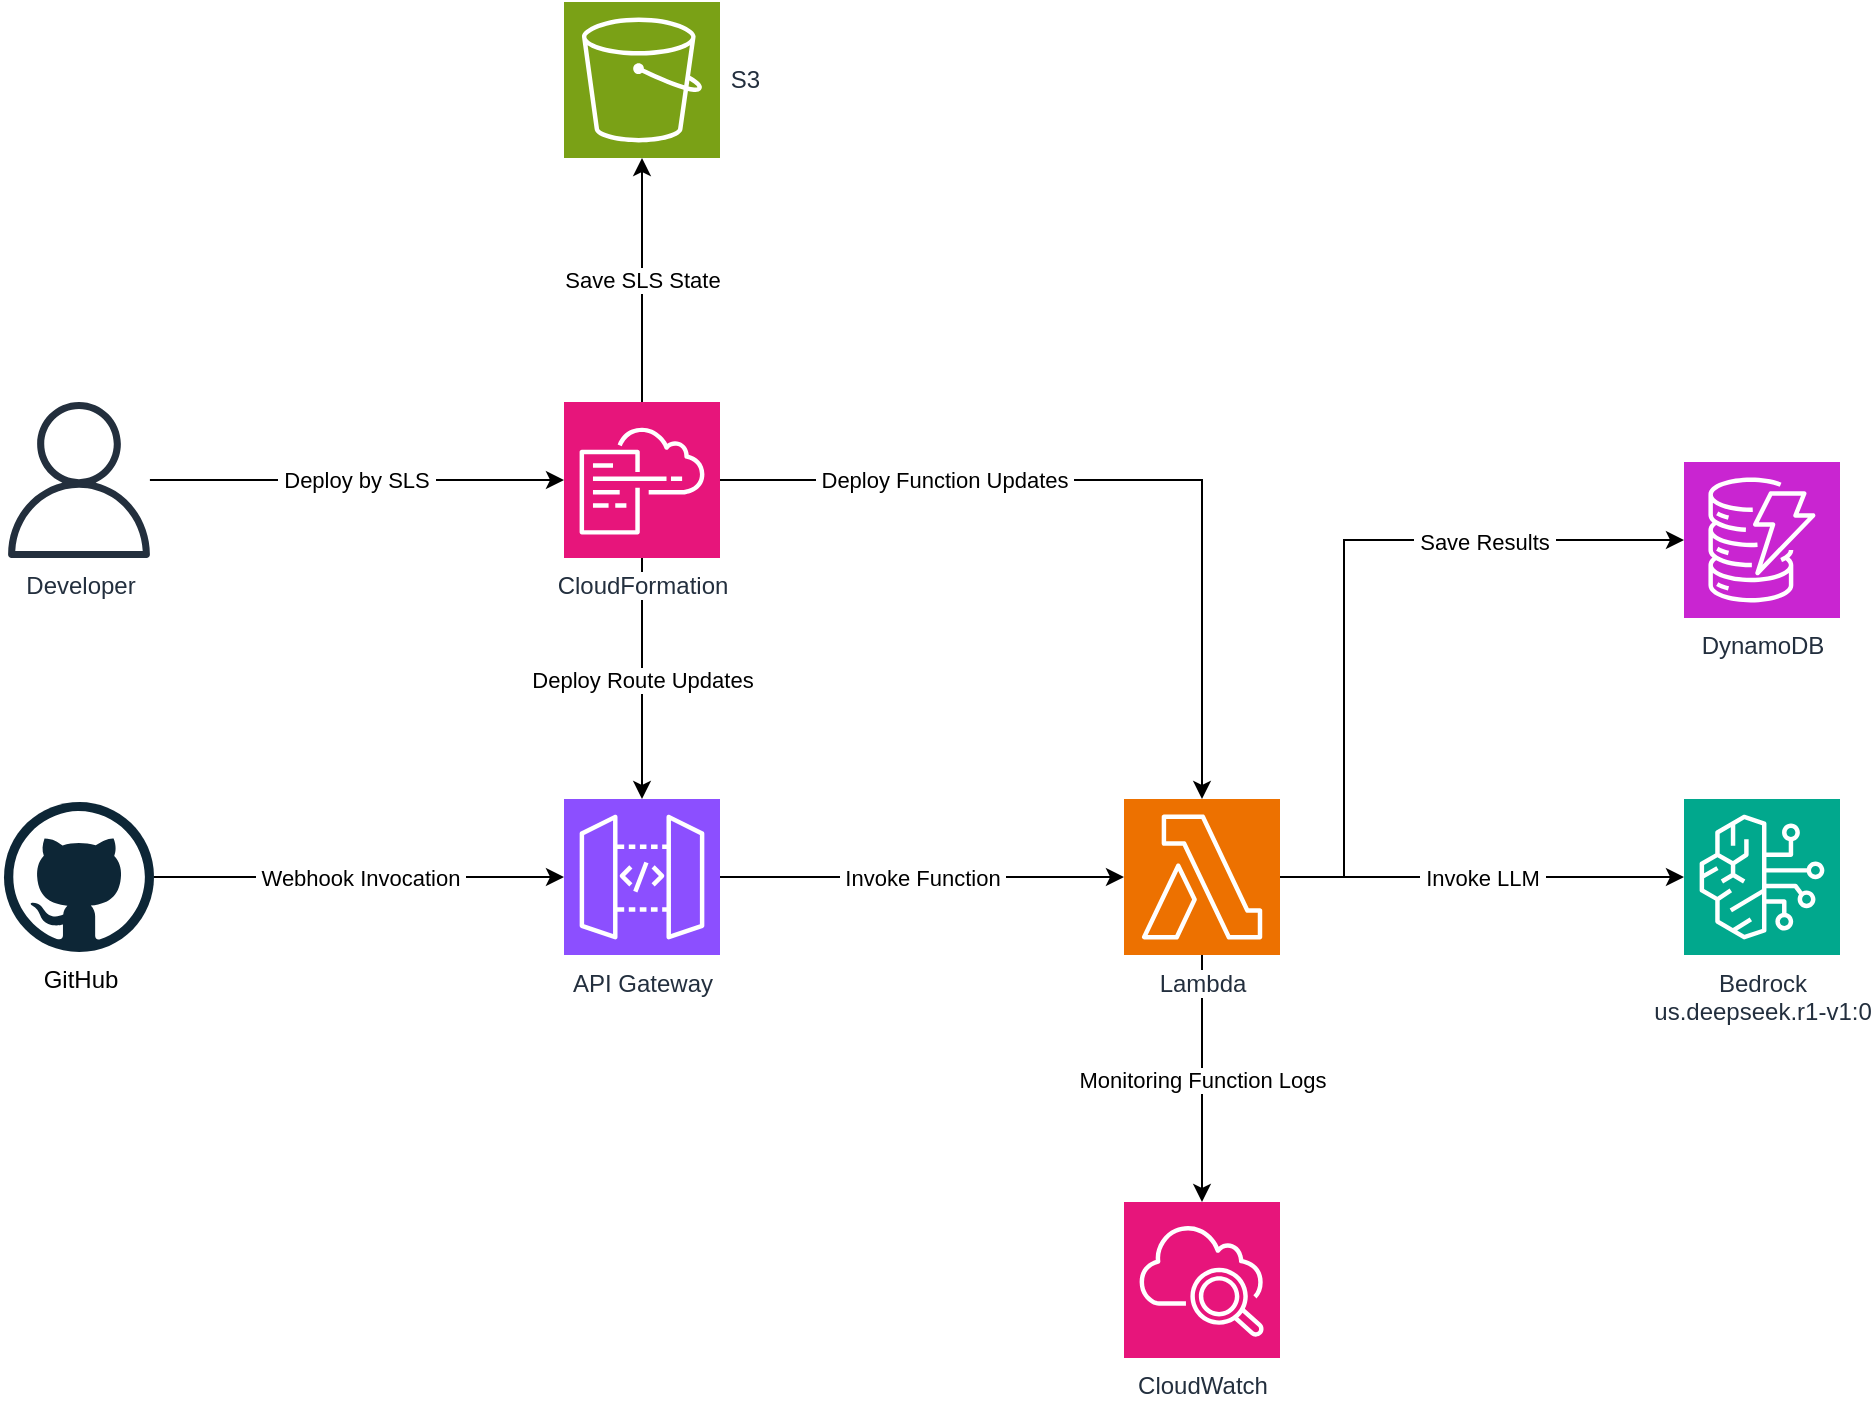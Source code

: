 <mxfile version="26.1.0">
  <diagram name="Architecture" id="gfGajvAuroiM-HbqRsuR">
    <mxGraphModel dx="1327" dy="2120" grid="1" gridSize="10" guides="1" tooltips="1" connect="1" arrows="1" fold="1" page="1" pageScale="1" pageWidth="827" pageHeight="1169" math="0" shadow="0">
      <root>
        <mxCell id="0" />
        <mxCell id="1" parent="0" />
        <mxCell id="KNcB1FDYKIEsUGqpfu3h-1" value="GitHub" style="dashed=0;outlineConnect=0;html=1;align=center;labelPosition=center;verticalLabelPosition=bottom;verticalAlign=top;shape=mxgraph.weblogos.github" vertex="1" parent="1">
          <mxGeometry x="80" y="280" width="75" height="75" as="geometry" />
        </mxCell>
        <mxCell id="KNcB1FDYKIEsUGqpfu3h-2" value="API Gateway" style="sketch=0;points=[[0,0,0],[0.25,0,0],[0.5,0,0],[0.75,0,0],[1,0,0],[0,1,0],[0.25,1,0],[0.5,1,0],[0.75,1,0],[1,1,0],[0,0.25,0],[0,0.5,0],[0,0.75,0],[1,0.25,0],[1,0.5,0],[1,0.75,0]];outlineConnect=0;fontColor=#232F3E;fillColor=#8C4FFF;strokeColor=#ffffff;dashed=0;verticalLabelPosition=bottom;verticalAlign=top;align=center;html=1;fontSize=12;fontStyle=0;aspect=fixed;shape=mxgraph.aws4.resourceIcon;resIcon=mxgraph.aws4.api_gateway;" vertex="1" parent="1">
          <mxGeometry x="360" y="278.5" width="78" height="78" as="geometry" />
        </mxCell>
        <mxCell id="KNcB1FDYKIEsUGqpfu3h-3" value="&amp;nbsp;Webhook Invocation&amp;nbsp;" style="edgeStyle=orthogonalEdgeStyle;rounded=0;orthogonalLoop=1;jettySize=auto;html=1;entryX=0;entryY=0.5;entryDx=0;entryDy=0;entryPerimeter=0;" edge="1" parent="1" source="KNcB1FDYKIEsUGqpfu3h-1" target="KNcB1FDYKIEsUGqpfu3h-2">
          <mxGeometry relative="1" as="geometry" />
        </mxCell>
        <mxCell id="KNcB1FDYKIEsUGqpfu3h-5" value="&amp;nbsp;Invoke Function&amp;nbsp;" style="edgeStyle=orthogonalEdgeStyle;rounded=0;orthogonalLoop=1;jettySize=auto;html=1;entryX=0;entryY=0.5;entryDx=0;entryDy=0;entryPerimeter=0;" edge="1" parent="1" source="KNcB1FDYKIEsUGqpfu3h-2" target="KNcB1FDYKIEsUGqpfu3h-4">
          <mxGeometry relative="1" as="geometry" />
        </mxCell>
        <mxCell id="KNcB1FDYKIEsUGqpfu3h-6" value="Bedrock&lt;div&gt;us.deepseek.r1-v1:0&lt;/div&gt;" style="sketch=0;points=[[0,0,0],[0.25,0,0],[0.5,0,0],[0.75,0,0],[1,0,0],[0,1,0],[0.25,1,0],[0.5,1,0],[0.75,1,0],[1,1,0],[0,0.25,0],[0,0.5,0],[0,0.75,0],[1,0.25,0],[1,0.5,0],[1,0.75,0]];outlineConnect=0;fontColor=#232F3E;fillColor=#01A88D;strokeColor=#ffffff;dashed=0;verticalLabelPosition=bottom;verticalAlign=top;align=center;html=1;fontSize=12;fontStyle=0;aspect=fixed;shape=mxgraph.aws4.resourceIcon;resIcon=mxgraph.aws4.bedrock;" vertex="1" parent="1">
          <mxGeometry x="920" y="278.5" width="78" height="78" as="geometry" />
        </mxCell>
        <mxCell id="KNcB1FDYKIEsUGqpfu3h-7" value="&amp;nbsp;Invoke LLM&amp;nbsp;" style="edgeStyle=orthogonalEdgeStyle;rounded=0;orthogonalLoop=1;jettySize=auto;html=1;entryX=0;entryY=0.5;entryDx=0;entryDy=0;entryPerimeter=0;" edge="1" parent="1" source="KNcB1FDYKIEsUGqpfu3h-4" target="KNcB1FDYKIEsUGqpfu3h-6">
          <mxGeometry relative="1" as="geometry" />
        </mxCell>
        <mxCell id="KNcB1FDYKIEsUGqpfu3h-8" value="DynamoDB" style="sketch=0;points=[[0,0,0],[0.25,0,0],[0.5,0,0],[0.75,0,0],[1,0,0],[0,1,0],[0.25,1,0],[0.5,1,0],[0.75,1,0],[1,1,0],[0,0.25,0],[0,0.5,0],[0,0.75,0],[1,0.25,0],[1,0.5,0],[1,0.75,0]];outlineConnect=0;fontColor=#232F3E;fillColor=#C925D1;strokeColor=#ffffff;dashed=0;verticalLabelPosition=bottom;verticalAlign=top;align=center;html=1;fontSize=12;fontStyle=0;aspect=fixed;shape=mxgraph.aws4.resourceIcon;resIcon=mxgraph.aws4.dynamodb;" vertex="1" parent="1">
          <mxGeometry x="920" y="110" width="78" height="78" as="geometry" />
        </mxCell>
        <mxCell id="KNcB1FDYKIEsUGqpfu3h-9" value="&amp;nbsp;Save Results&amp;nbsp;" style="edgeStyle=orthogonalEdgeStyle;rounded=0;orthogonalLoop=1;jettySize=auto;html=1;entryX=0;entryY=0.5;entryDx=0;entryDy=0;entryPerimeter=0;" edge="1" parent="1" source="KNcB1FDYKIEsUGqpfu3h-4" target="KNcB1FDYKIEsUGqpfu3h-8">
          <mxGeometry x="0.46" y="-1" relative="1" as="geometry">
            <Array as="points">
              <mxPoint x="750" y="318" />
              <mxPoint x="750" y="149" />
            </Array>
            <mxPoint as="offset" />
          </mxGeometry>
        </mxCell>
        <mxCell id="KNcB1FDYKIEsUGqpfu3h-10" value="Developer" style="sketch=0;outlineConnect=0;fontColor=#232F3E;gradientColor=none;fillColor=#232F3D;strokeColor=none;dashed=0;verticalLabelPosition=bottom;verticalAlign=top;align=center;html=1;fontSize=12;fontStyle=0;aspect=fixed;pointerEvents=1;shape=mxgraph.aws4.user;" vertex="1" parent="1">
          <mxGeometry x="78.5" y="80" width="78" height="78" as="geometry" />
        </mxCell>
        <mxCell id="KNcB1FDYKIEsUGqpfu3h-12" value="&amp;nbsp;Deploy by SLS&amp;nbsp;" style="edgeStyle=orthogonalEdgeStyle;rounded=0;orthogonalLoop=1;jettySize=auto;html=1;entryX=0;entryY=0.5;entryDx=0;entryDy=0;entryPerimeter=0;" edge="1" parent="1" source="KNcB1FDYKIEsUGqpfu3h-10" target="KNcB1FDYKIEsUGqpfu3h-11">
          <mxGeometry relative="1" as="geometry" />
        </mxCell>
        <mxCell id="KNcB1FDYKIEsUGqpfu3h-13" value="&amp;nbsp;Deploy Function Updates&amp;nbsp;" style="edgeStyle=orthogonalEdgeStyle;rounded=0;orthogonalLoop=1;jettySize=auto;html=1;entryX=0.5;entryY=0;entryDx=0;entryDy=0;entryPerimeter=0;" edge="1" parent="1" source="KNcB1FDYKIEsUGqpfu3h-11" target="KNcB1FDYKIEsUGqpfu3h-4">
          <mxGeometry x="-0.441" relative="1" as="geometry">
            <mxPoint as="offset" />
          </mxGeometry>
        </mxCell>
        <mxCell id="KNcB1FDYKIEsUGqpfu3h-14" value="Deploy Route Updates" style="edgeStyle=orthogonalEdgeStyle;rounded=0;orthogonalLoop=1;jettySize=auto;html=1;entryX=0.5;entryY=0;entryDx=0;entryDy=0;entryPerimeter=0;" edge="1" parent="1" source="KNcB1FDYKIEsUGqpfu3h-11" target="KNcB1FDYKIEsUGqpfu3h-2">
          <mxGeometry relative="1" as="geometry" />
        </mxCell>
        <mxCell id="KNcB1FDYKIEsUGqpfu3h-11" value="CloudFormation" style="sketch=0;points=[[0,0,0],[0.25,0,0],[0.5,0,0],[0.75,0,0],[1,0,0],[0,1,0],[0.25,1,0],[0.5,1,0],[0.75,1,0],[1,1,0],[0,0.25,0],[0,0.5,0],[0,0.75,0],[1,0.25,0],[1,0.5,0],[1,0.75,0]];points=[[0,0,0],[0.25,0,0],[0.5,0,0],[0.75,0,0],[1,0,0],[0,1,0],[0.25,1,0],[0.5,1,0],[0.75,1,0],[1,1,0],[0,0.25,0],[0,0.5,0],[0,0.75,0],[1,0.25,0],[1,0.5,0],[1,0.75,0]];outlineConnect=0;fontColor=#232F3E;fillColor=#E7157B;strokeColor=#ffffff;dashed=0;verticalLabelPosition=bottom;verticalAlign=top;align=center;html=1;fontSize=12;fontStyle=0;aspect=fixed;shape=mxgraph.aws4.resourceIcon;resIcon=mxgraph.aws4.cloudformation;labelBackgroundColor=default;" vertex="1" parent="1">
          <mxGeometry x="360" y="80" width="78" height="78" as="geometry" />
        </mxCell>
        <mxCell id="KNcB1FDYKIEsUGqpfu3h-15" value="&amp;nbsp;S3" style="sketch=0;points=[[0,0,0],[0.25,0,0],[0.5,0,0],[0.75,0,0],[1,0,0],[0,1,0],[0.25,1,0],[0.5,1,0],[0.75,1,0],[1,1,0],[0,0.25,0],[0,0.5,0],[0,0.75,0],[1,0.25,0],[1,0.5,0],[1,0.75,0]];outlineConnect=0;fontColor=#232F3E;fillColor=#7AA116;strokeColor=#ffffff;dashed=0;verticalLabelPosition=middle;verticalAlign=middle;align=left;html=1;fontSize=12;fontStyle=0;aspect=fixed;shape=mxgraph.aws4.resourceIcon;resIcon=mxgraph.aws4.s3;labelPosition=right;" vertex="1" parent="1">
          <mxGeometry x="360" y="-120" width="78" height="78" as="geometry" />
        </mxCell>
        <mxCell id="KNcB1FDYKIEsUGqpfu3h-16" value="Save SLS State" style="edgeStyle=orthogonalEdgeStyle;rounded=0;orthogonalLoop=1;jettySize=auto;html=1;entryX=0.5;entryY=1;entryDx=0;entryDy=0;entryPerimeter=0;" edge="1" parent="1" source="KNcB1FDYKIEsUGqpfu3h-11" target="KNcB1FDYKIEsUGqpfu3h-15">
          <mxGeometry relative="1" as="geometry" />
        </mxCell>
        <mxCell id="KNcB1FDYKIEsUGqpfu3h-17" value="CloudWatch" style="sketch=0;points=[[0,0,0],[0.25,0,0],[0.5,0,0],[0.75,0,0],[1,0,0],[0,1,0],[0.25,1,0],[0.5,1,0],[0.75,1,0],[1,1,0],[0,0.25,0],[0,0.5,0],[0,0.75,0],[1,0.25,0],[1,0.5,0],[1,0.75,0]];points=[[0,0,0],[0.25,0,0],[0.5,0,0],[0.75,0,0],[1,0,0],[0,1,0],[0.25,1,0],[0.5,1,0],[0.75,1,0],[1,1,0],[0,0.25,0],[0,0.5,0],[0,0.75,0],[1,0.25,0],[1,0.5,0],[1,0.75,0]];outlineConnect=0;fontColor=#232F3E;fillColor=#E7157B;strokeColor=#ffffff;dashed=0;verticalLabelPosition=bottom;verticalAlign=top;align=center;html=1;fontSize=12;fontStyle=0;aspect=fixed;shape=mxgraph.aws4.resourceIcon;resIcon=mxgraph.aws4.cloudwatch_2;" vertex="1" parent="1">
          <mxGeometry x="640" y="480" width="78" height="78" as="geometry" />
        </mxCell>
        <mxCell id="KNcB1FDYKIEsUGqpfu3h-18" value="Monitoring Function Logs" style="edgeStyle=orthogonalEdgeStyle;rounded=0;orthogonalLoop=1;jettySize=auto;html=1;entryX=0.5;entryY=0;entryDx=0;entryDy=0;entryPerimeter=0;" edge="1" parent="1" source="KNcB1FDYKIEsUGqpfu3h-4" target="KNcB1FDYKIEsUGqpfu3h-17">
          <mxGeometry relative="1" as="geometry" />
        </mxCell>
        <mxCell id="KNcB1FDYKIEsUGqpfu3h-4" value="Lambda" style="sketch=0;points=[[0,0,0],[0.25,0,0],[0.5,0,0],[0.75,0,0],[1,0,0],[0,1,0],[0.25,1,0],[0.5,1,0],[0.75,1,0],[1,1,0],[0,0.25,0],[0,0.5,0],[0,0.75,0],[1,0.25,0],[1,0.5,0],[1,0.75,0]];outlineConnect=0;fontColor=#232F3E;fillColor=#ED7100;strokeColor=#ffffff;dashed=0;verticalLabelPosition=bottom;verticalAlign=top;align=center;html=1;fontSize=12;fontStyle=0;aspect=fixed;shape=mxgraph.aws4.resourceIcon;resIcon=mxgraph.aws4.lambda;labelBackgroundColor=default;" vertex="1" parent="1">
          <mxGeometry x="640" y="278.5" width="78" height="78" as="geometry" />
        </mxCell>
      </root>
    </mxGraphModel>
  </diagram>
</mxfile>
